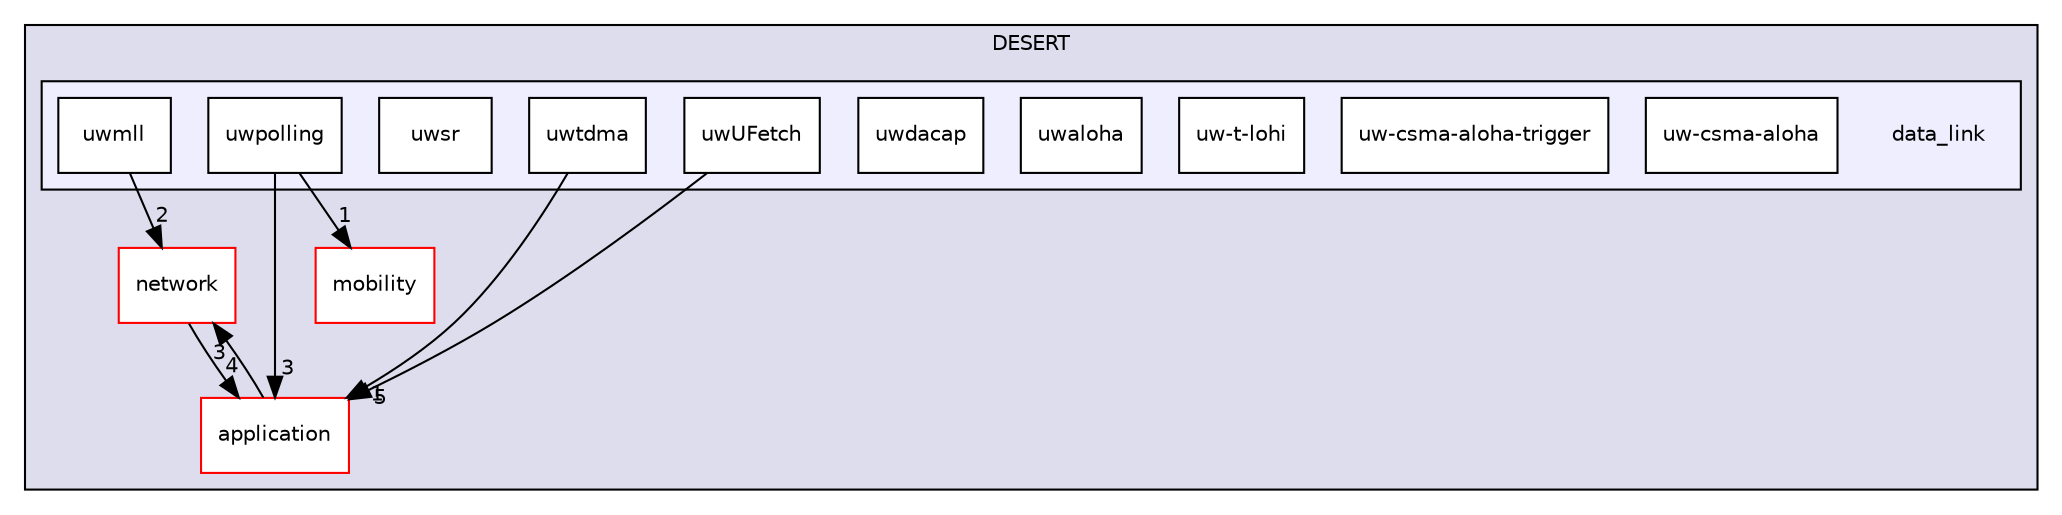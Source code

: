 digraph "data_link" {
  compound=true
  node [ fontsize="10", fontname="Helvetica"];
  edge [ labelfontsize="10", labelfontname="Helvetica"];
  subgraph clusterdir_e7958754c60e4a9db517b80ac9bd8bbf {
    graph [ bgcolor="#ddddee", pencolor="black", label="DESERT" fontname="Helvetica", fontsize="10", URL="dir_e7958754c60e4a9db517b80ac9bd8bbf.html"]
  dir_bce92bcee51198345c21c8b524b3c6a2 [shape=box label="network" fillcolor="white" style="filled" color="red" URL="dir_bce92bcee51198345c21c8b524b3c6a2.html"];
  dir_b285d5add5de2cf6cecd6895cc1a282d [shape=box label="application" fillcolor="white" style="filled" color="red" URL="dir_b285d5add5de2cf6cecd6895cc1a282d.html"];
  dir_741ab5b83fa2a202382e246d38fc7bcc [shape=box label="mobility" fillcolor="white" style="filled" color="red" URL="dir_741ab5b83fa2a202382e246d38fc7bcc.html"];
  subgraph clusterdir_f7bea17b332b01568654fe6fe9b8c8b6 {
    graph [ bgcolor="#eeeeff", pencolor="black", label="" URL="dir_f7bea17b332b01568654fe6fe9b8c8b6.html"];
    dir_f7bea17b332b01568654fe6fe9b8c8b6 [shape=plaintext label="data_link"];
  dir_0387c3856ec12c85c324d0f04f79c346 [shape=box label="uw-csma-aloha" fillcolor="white" style="filled" URL="dir_0387c3856ec12c85c324d0f04f79c346.html"];
  dir_2bd5345a14ff07ac843d802e08412f1d [shape=box label="uw-csma-aloha-trigger" fillcolor="white" style="filled" URL="dir_2bd5345a14ff07ac843d802e08412f1d.html"];
  dir_8be18adcb6a8c0568e627fb09535e823 [shape=box label="uw-t-lohi" fillcolor="white" style="filled" URL="dir_8be18adcb6a8c0568e627fb09535e823.html"];
  dir_9643886574fe1c1dac2e9d9445f402e2 [shape=box label="uwaloha" fillcolor="white" style="filled" URL="dir_9643886574fe1c1dac2e9d9445f402e2.html"];
  dir_788a9ab4a47ddf2a92f59da29729f7f3 [shape=box label="uwdacap" fillcolor="white" style="filled" URL="dir_788a9ab4a47ddf2a92f59da29729f7f3.html"];
  dir_397ca629e3379d920635ab824ccc3b7d [shape=box label="uwmll" fillcolor="white" style="filled" URL="dir_397ca629e3379d920635ab824ccc3b7d.html"];
  dir_fd724b1bfd66437402cd3e6a176eb31f [shape=box label="uwpolling" fillcolor="white" style="filled" URL="dir_fd724b1bfd66437402cd3e6a176eb31f.html"];
  dir_7b25675ba670bcc10bccca9db8fc0e98 [shape=box label="uwsr" fillcolor="white" style="filled" URL="dir_7b25675ba670bcc10bccca9db8fc0e98.html"];
  dir_059c60fdc9e22632085b5535619f8098 [shape=box label="uwtdma" fillcolor="white" style="filled" URL="dir_059c60fdc9e22632085b5535619f8098.html"];
  dir_082eed0e97ff8939e83ecf483741c90f [shape=box label="uwUFetch" fillcolor="white" style="filled" URL="dir_082eed0e97ff8939e83ecf483741c90f.html"];
  }
  }
  dir_059c60fdc9e22632085b5535619f8098->dir_b285d5add5de2cf6cecd6895cc1a282d [headlabel="1", labeldistance=1.5 headhref="dir_000025_000006.html"];
  dir_fd724b1bfd66437402cd3e6a176eb31f->dir_741ab5b83fa2a202382e246d38fc7bcc [headlabel="1", labeldistance=1.5 headhref="dir_000022_000010.html"];
  dir_fd724b1bfd66437402cd3e6a176eb31f->dir_b285d5add5de2cf6cecd6895cc1a282d [headlabel="3", labeldistance=1.5 headhref="dir_000022_000006.html"];
  dir_082eed0e97ff8939e83ecf483741c90f->dir_b285d5add5de2cf6cecd6895cc1a282d [headlabel="5", labeldistance=1.5 headhref="dir_000024_000006.html"];
  dir_bce92bcee51198345c21c8b524b3c6a2->dir_b285d5add5de2cf6cecd6895cc1a282d [headlabel="4", labeldistance=1.5 headhref="dir_000012_000006.html"];
  dir_b285d5add5de2cf6cecd6895cc1a282d->dir_bce92bcee51198345c21c8b524b3c6a2 [headlabel="3", labeldistance=1.5 headhref="dir_000006_000012.html"];
  dir_397ca629e3379d920635ab824ccc3b7d->dir_bce92bcee51198345c21c8b524b3c6a2 [headlabel="2", labeldistance=1.5 headhref="dir_000027_000012.html"];
}
